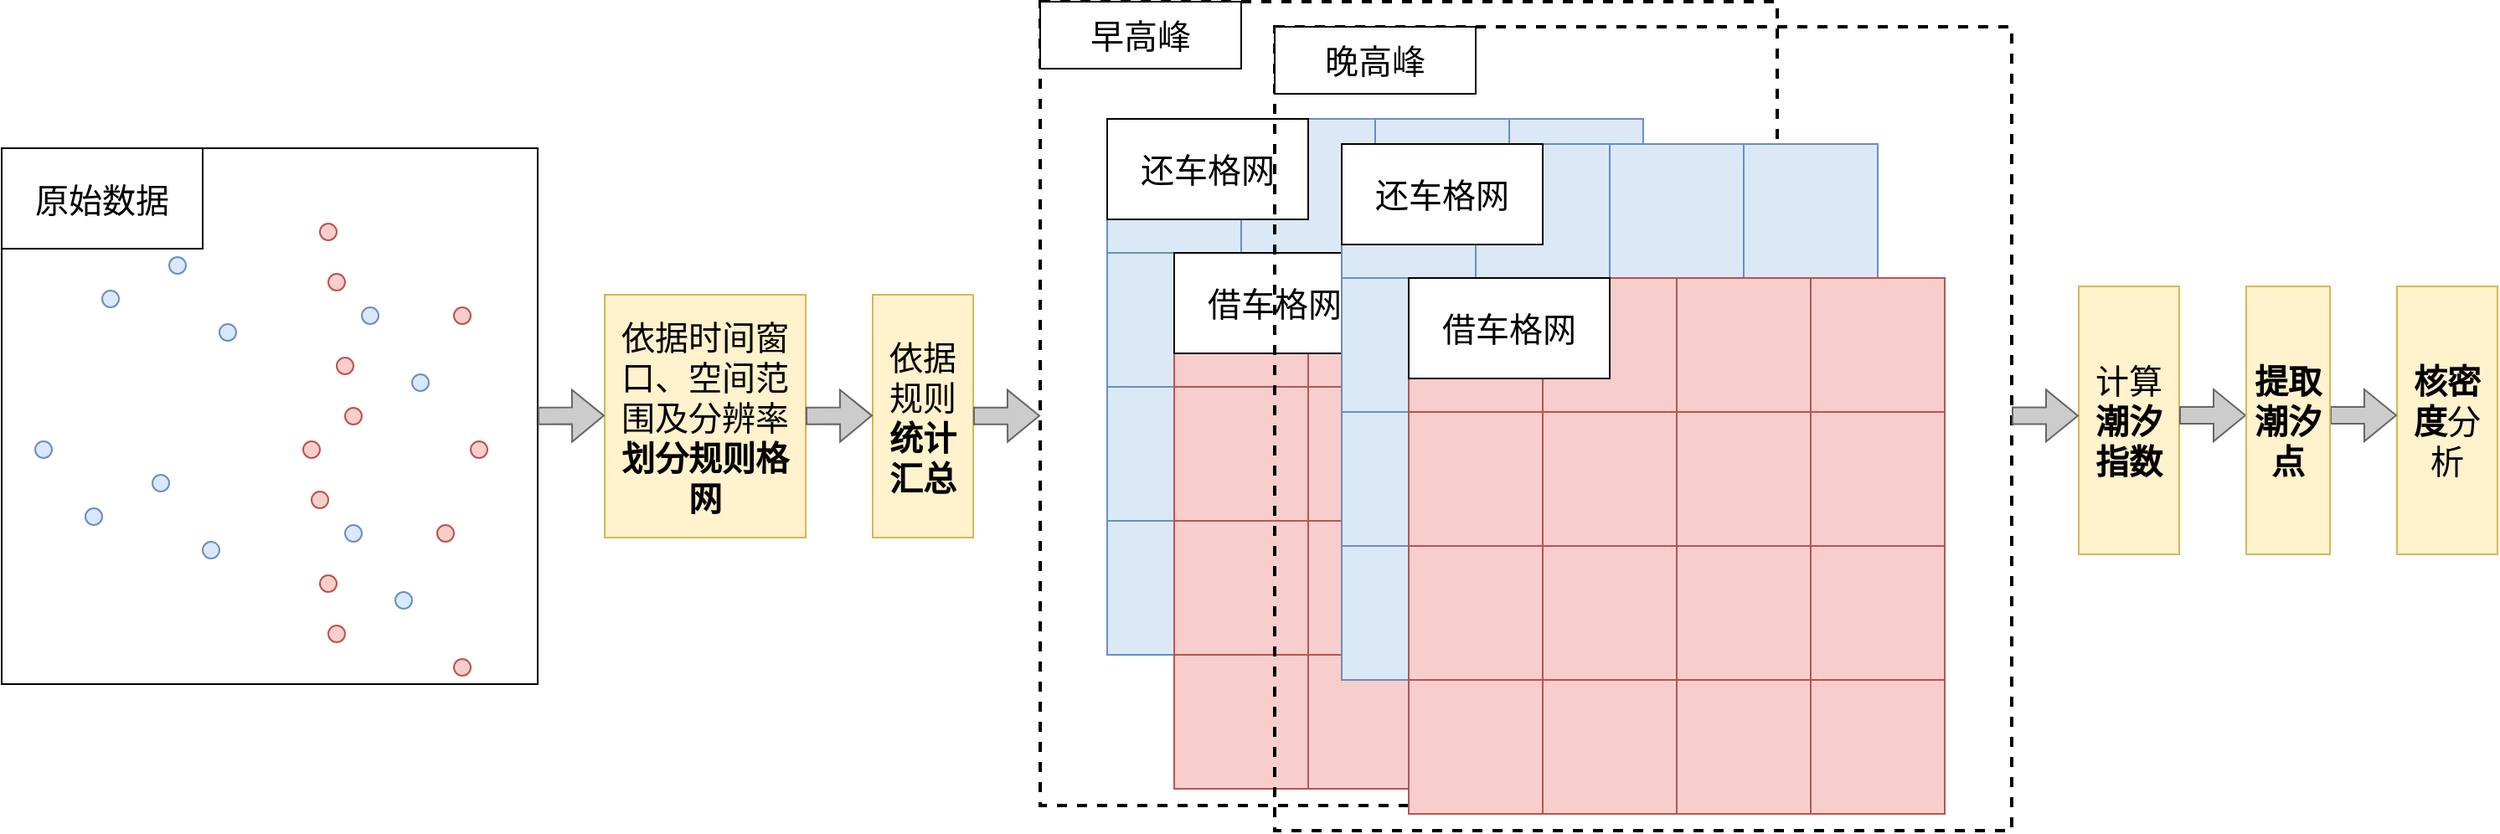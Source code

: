 <mxfile version="24.2.5" type="device">
  <diagram name="第 1 页" id="URzLiqzka5wW5fzE_kAn">
    <mxGraphModel dx="3695" dy="1672" grid="1" gridSize="10" guides="1" tooltips="1" connect="1" arrows="1" fold="1" page="1" pageScale="1" pageWidth="827" pageHeight="1169" math="0" shadow="0">
      <root>
        <mxCell id="0" />
        <mxCell id="1" parent="0" />
        <mxCell id="h8fF1iFj2XibJL_bwp8t-64" value="" style="group" vertex="1" connectable="0" parent="1">
          <mxGeometry x="-650" y="237.5" width="320" height="320" as="geometry" />
        </mxCell>
        <mxCell id="h8fF1iFj2XibJL_bwp8t-38" value="" style="whiteSpace=wrap;html=1;aspect=fixed;fillStyle=auto;" vertex="1" parent="h8fF1iFj2XibJL_bwp8t-64">
          <mxGeometry width="320" height="320" as="geometry" />
        </mxCell>
        <mxCell id="h8fF1iFj2XibJL_bwp8t-39" value="" style="ellipse;whiteSpace=wrap;html=1;aspect=fixed;fillColor=#dae8fc;strokeColor=#6c8ebf;" vertex="1" parent="h8fF1iFj2XibJL_bwp8t-64">
          <mxGeometry x="60" y="85" width="10" height="10" as="geometry" />
        </mxCell>
        <mxCell id="h8fF1iFj2XibJL_bwp8t-40" value="" style="ellipse;whiteSpace=wrap;html=1;aspect=fixed;fillColor=#dae8fc;strokeColor=#6c8ebf;" vertex="1" parent="h8fF1iFj2XibJL_bwp8t-64">
          <mxGeometry x="30" y="45" width="10" height="10" as="geometry" />
        </mxCell>
        <mxCell id="h8fF1iFj2XibJL_bwp8t-41" value="" style="ellipse;whiteSpace=wrap;html=1;aspect=fixed;fillColor=#f8cecc;strokeColor=#b85450;" vertex="1" parent="h8fF1iFj2XibJL_bwp8t-64">
          <mxGeometry x="190" y="45" width="10" height="10" as="geometry" />
        </mxCell>
        <mxCell id="h8fF1iFj2XibJL_bwp8t-43" value="" style="ellipse;whiteSpace=wrap;html=1;aspect=fixed;fillColor=#f8cecc;strokeColor=#b85450;" vertex="1" parent="h8fF1iFj2XibJL_bwp8t-64">
          <mxGeometry x="200" y="125" width="10" height="10" as="geometry" />
        </mxCell>
        <mxCell id="h8fF1iFj2XibJL_bwp8t-44" value="" style="ellipse;whiteSpace=wrap;html=1;aspect=fixed;fillColor=#dae8fc;strokeColor=#6c8ebf;" vertex="1" parent="h8fF1iFj2XibJL_bwp8t-64">
          <mxGeometry x="130" y="105" width="10" height="10" as="geometry" />
        </mxCell>
        <mxCell id="h8fF1iFj2XibJL_bwp8t-45" value="" style="ellipse;whiteSpace=wrap;html=1;aspect=fixed;fillColor=#dae8fc;strokeColor=#6c8ebf;" vertex="1" parent="h8fF1iFj2XibJL_bwp8t-64">
          <mxGeometry x="100" y="65" width="10" height="10" as="geometry" />
        </mxCell>
        <mxCell id="h8fF1iFj2XibJL_bwp8t-46" value="" style="ellipse;whiteSpace=wrap;html=1;aspect=fixed;fillColor=#f8cecc;strokeColor=#b85450;" vertex="1" parent="h8fF1iFj2XibJL_bwp8t-64">
          <mxGeometry x="195" y="75" width="10" height="10" as="geometry" />
        </mxCell>
        <mxCell id="h8fF1iFj2XibJL_bwp8t-47" value="" style="ellipse;whiteSpace=wrap;html=1;aspect=fixed;fillColor=#f8cecc;strokeColor=#b85450;" vertex="1" parent="h8fF1iFj2XibJL_bwp8t-64">
          <mxGeometry x="205" y="155" width="10" height="10" as="geometry" />
        </mxCell>
        <mxCell id="h8fF1iFj2XibJL_bwp8t-48" value="" style="ellipse;whiteSpace=wrap;html=1;aspect=fixed;fillColor=#f8cecc;strokeColor=#b85450;" vertex="1" parent="h8fF1iFj2XibJL_bwp8t-64">
          <mxGeometry x="270" y="95" width="10" height="10" as="geometry" />
        </mxCell>
        <mxCell id="h8fF1iFj2XibJL_bwp8t-49" value="" style="ellipse;whiteSpace=wrap;html=1;aspect=fixed;fillColor=#f8cecc;strokeColor=#b85450;" vertex="1" parent="h8fF1iFj2XibJL_bwp8t-64">
          <mxGeometry x="280" y="175" width="10" height="10" as="geometry" />
        </mxCell>
        <mxCell id="h8fF1iFj2XibJL_bwp8t-50" value="" style="ellipse;whiteSpace=wrap;html=1;aspect=fixed;fillColor=#dae8fc;strokeColor=#6c8ebf;" vertex="1" parent="h8fF1iFj2XibJL_bwp8t-64">
          <mxGeometry x="245" y="135" width="10" height="10" as="geometry" />
        </mxCell>
        <mxCell id="h8fF1iFj2XibJL_bwp8t-51" value="" style="ellipse;whiteSpace=wrap;html=1;aspect=fixed;fillColor=#dae8fc;strokeColor=#6c8ebf;" vertex="1" parent="h8fF1iFj2XibJL_bwp8t-64">
          <mxGeometry x="215" y="95" width="10" height="10" as="geometry" />
        </mxCell>
        <mxCell id="h8fF1iFj2XibJL_bwp8t-52" value="" style="ellipse;whiteSpace=wrap;html=1;aspect=fixed;fillColor=#dae8fc;strokeColor=#6c8ebf;" vertex="1" parent="h8fF1iFj2XibJL_bwp8t-64">
          <mxGeometry x="50" y="215" width="10" height="10" as="geometry" />
        </mxCell>
        <mxCell id="h8fF1iFj2XibJL_bwp8t-53" value="" style="ellipse;whiteSpace=wrap;html=1;aspect=fixed;fillColor=#dae8fc;strokeColor=#6c8ebf;" vertex="1" parent="h8fF1iFj2XibJL_bwp8t-64">
          <mxGeometry x="20" y="175" width="10" height="10" as="geometry" />
        </mxCell>
        <mxCell id="h8fF1iFj2XibJL_bwp8t-54" value="" style="ellipse;whiteSpace=wrap;html=1;aspect=fixed;fillColor=#f8cecc;strokeColor=#b85450;" vertex="1" parent="h8fF1iFj2XibJL_bwp8t-64">
          <mxGeometry x="180" y="175" width="10" height="10" as="geometry" />
        </mxCell>
        <mxCell id="h8fF1iFj2XibJL_bwp8t-55" value="" style="ellipse;whiteSpace=wrap;html=1;aspect=fixed;fillColor=#f8cecc;strokeColor=#b85450;" vertex="1" parent="h8fF1iFj2XibJL_bwp8t-64">
          <mxGeometry x="190" y="255" width="10" height="10" as="geometry" />
        </mxCell>
        <mxCell id="h8fF1iFj2XibJL_bwp8t-56" value="" style="ellipse;whiteSpace=wrap;html=1;aspect=fixed;fillColor=#dae8fc;strokeColor=#6c8ebf;" vertex="1" parent="h8fF1iFj2XibJL_bwp8t-64">
          <mxGeometry x="120" y="235" width="10" height="10" as="geometry" />
        </mxCell>
        <mxCell id="h8fF1iFj2XibJL_bwp8t-57" value="" style="ellipse;whiteSpace=wrap;html=1;aspect=fixed;fillColor=#dae8fc;strokeColor=#6c8ebf;" vertex="1" parent="h8fF1iFj2XibJL_bwp8t-64">
          <mxGeometry x="90" y="195" width="10" height="10" as="geometry" />
        </mxCell>
        <mxCell id="h8fF1iFj2XibJL_bwp8t-58" value="" style="ellipse;whiteSpace=wrap;html=1;aspect=fixed;fillColor=#f8cecc;strokeColor=#b85450;" vertex="1" parent="h8fF1iFj2XibJL_bwp8t-64">
          <mxGeometry x="185" y="205" width="10" height="10" as="geometry" />
        </mxCell>
        <mxCell id="h8fF1iFj2XibJL_bwp8t-59" value="" style="ellipse;whiteSpace=wrap;html=1;aspect=fixed;fillColor=#f8cecc;strokeColor=#b85450;" vertex="1" parent="h8fF1iFj2XibJL_bwp8t-64">
          <mxGeometry x="195" y="285" width="10" height="10" as="geometry" />
        </mxCell>
        <mxCell id="h8fF1iFj2XibJL_bwp8t-60" value="" style="ellipse;whiteSpace=wrap;html=1;aspect=fixed;fillColor=#f8cecc;strokeColor=#b85450;" vertex="1" parent="h8fF1iFj2XibJL_bwp8t-64">
          <mxGeometry x="260" y="225" width="10" height="10" as="geometry" />
        </mxCell>
        <mxCell id="h8fF1iFj2XibJL_bwp8t-61" value="" style="ellipse;whiteSpace=wrap;html=1;aspect=fixed;fillColor=#f8cecc;strokeColor=#b85450;" vertex="1" parent="h8fF1iFj2XibJL_bwp8t-64">
          <mxGeometry x="270" y="305" width="10" height="10" as="geometry" />
        </mxCell>
        <mxCell id="h8fF1iFj2XibJL_bwp8t-62" value="" style="ellipse;whiteSpace=wrap;html=1;aspect=fixed;fillColor=#dae8fc;strokeColor=#6c8ebf;" vertex="1" parent="h8fF1iFj2XibJL_bwp8t-64">
          <mxGeometry x="235" y="265" width="10" height="10" as="geometry" />
        </mxCell>
        <mxCell id="h8fF1iFj2XibJL_bwp8t-63" value="" style="ellipse;whiteSpace=wrap;html=1;aspect=fixed;fillColor=#dae8fc;strokeColor=#6c8ebf;" vertex="1" parent="h8fF1iFj2XibJL_bwp8t-64">
          <mxGeometry x="205" y="225" width="10" height="10" as="geometry" />
        </mxCell>
        <mxCell id="h8fF1iFj2XibJL_bwp8t-65" value="原始数据" style="rounded=0;whiteSpace=wrap;html=1;fontSize=20;fontFamily=宋体;" vertex="1" parent="h8fF1iFj2XibJL_bwp8t-64">
          <mxGeometry width="120" height="60" as="geometry" />
        </mxCell>
        <mxCell id="h8fF1iFj2XibJL_bwp8t-228" value="" style="group" vertex="1" connectable="0" parent="1">
          <mxGeometry x="-30" y="150" width="580" height="495" as="geometry" />
        </mxCell>
        <mxCell id="h8fF1iFj2XibJL_bwp8t-147" value="" style="group" vertex="1" connectable="0" parent="h8fF1iFj2XibJL_bwp8t-228">
          <mxGeometry width="440" height="480" as="geometry" />
        </mxCell>
        <mxCell id="h8fF1iFj2XibJL_bwp8t-37" value="" style="group" vertex="1" connectable="0" parent="h8fF1iFj2XibJL_bwp8t-147">
          <mxGeometry x="40" y="70" width="360" height="400" as="geometry" />
        </mxCell>
        <mxCell id="h8fF1iFj2XibJL_bwp8t-17" value="" style="group" vertex="1" connectable="0" parent="h8fF1iFj2XibJL_bwp8t-37">
          <mxGeometry width="360" height="400" as="geometry" />
        </mxCell>
        <mxCell id="h8fF1iFj2XibJL_bwp8t-1" value="" style="whiteSpace=wrap;html=1;aspect=fixed;fillColor=#DAE9F5;strokeColor=#6c8ebf;" vertex="1" parent="h8fF1iFj2XibJL_bwp8t-17">
          <mxGeometry width="80" height="80" as="geometry" />
        </mxCell>
        <mxCell id="h8fF1iFj2XibJL_bwp8t-2" value="" style="whiteSpace=wrap;html=1;aspect=fixed;fillColor=#DAE9F5;strokeColor=#6c8ebf;" vertex="1" parent="h8fF1iFj2XibJL_bwp8t-17">
          <mxGeometry x="80" width="80" height="80" as="geometry" />
        </mxCell>
        <mxCell id="h8fF1iFj2XibJL_bwp8t-3" value="" style="whiteSpace=wrap;html=1;aspect=fixed;fillColor=#DAE9F5;strokeColor=#6c8ebf;" vertex="1" parent="h8fF1iFj2XibJL_bwp8t-17">
          <mxGeometry x="160" width="80" height="80" as="geometry" />
        </mxCell>
        <mxCell id="h8fF1iFj2XibJL_bwp8t-4" value="" style="whiteSpace=wrap;html=1;aspect=fixed;fillColor=#DAE9F5;strokeColor=#6c8ebf;" vertex="1" parent="h8fF1iFj2XibJL_bwp8t-17">
          <mxGeometry y="80" width="80" height="80" as="geometry" />
        </mxCell>
        <mxCell id="h8fF1iFj2XibJL_bwp8t-5" value="" style="whiteSpace=wrap;html=1;aspect=fixed;fillColor=#DAE9F5;strokeColor=#6c8ebf;" vertex="1" parent="h8fF1iFj2XibJL_bwp8t-17">
          <mxGeometry x="80" y="80" width="80" height="80" as="geometry" />
        </mxCell>
        <mxCell id="h8fF1iFj2XibJL_bwp8t-6" value="" style="whiteSpace=wrap;html=1;aspect=fixed;fillColor=#DAE9F5;strokeColor=#6c8ebf;" vertex="1" parent="h8fF1iFj2XibJL_bwp8t-17">
          <mxGeometry x="160" y="80" width="80" height="80" as="geometry" />
        </mxCell>
        <mxCell id="h8fF1iFj2XibJL_bwp8t-7" value="" style="whiteSpace=wrap;html=1;aspect=fixed;fillColor=#DAE9F5;strokeColor=#6c8ebf;" vertex="1" parent="h8fF1iFj2XibJL_bwp8t-17">
          <mxGeometry y="160" width="80" height="80" as="geometry" />
        </mxCell>
        <mxCell id="h8fF1iFj2XibJL_bwp8t-8" value="" style="whiteSpace=wrap;html=1;aspect=fixed;fillColor=#DAE9F5;strokeColor=#6c8ebf;" vertex="1" parent="h8fF1iFj2XibJL_bwp8t-17">
          <mxGeometry x="80" y="160" width="80" height="80" as="geometry" />
        </mxCell>
        <mxCell id="h8fF1iFj2XibJL_bwp8t-9" value="" style="whiteSpace=wrap;html=1;aspect=fixed;fillColor=#DAE9F5;strokeColor=#6c8ebf;" vertex="1" parent="h8fF1iFj2XibJL_bwp8t-17">
          <mxGeometry x="160" y="160" width="80" height="80" as="geometry" />
        </mxCell>
        <mxCell id="h8fF1iFj2XibJL_bwp8t-10" value="" style="whiteSpace=wrap;html=1;aspect=fixed;fillColor=#DAE9F5;strokeColor=#6c8ebf;" vertex="1" parent="h8fF1iFj2XibJL_bwp8t-17">
          <mxGeometry x="240" width="80" height="80" as="geometry" />
        </mxCell>
        <mxCell id="h8fF1iFj2XibJL_bwp8t-11" value="" style="whiteSpace=wrap;html=1;aspect=fixed;fillColor=#DAE9F5;strokeColor=#6c8ebf;" vertex="1" parent="h8fF1iFj2XibJL_bwp8t-17">
          <mxGeometry x="240" y="80" width="80" height="80" as="geometry" />
        </mxCell>
        <mxCell id="h8fF1iFj2XibJL_bwp8t-12" value="" style="whiteSpace=wrap;html=1;aspect=fixed;fillColor=#DAE9F5;strokeColor=#6c8ebf;" vertex="1" parent="h8fF1iFj2XibJL_bwp8t-17">
          <mxGeometry x="240" y="160" width="80" height="80" as="geometry" />
        </mxCell>
        <mxCell id="h8fF1iFj2XibJL_bwp8t-13" value="" style="whiteSpace=wrap;html=1;aspect=fixed;fillColor=#DAE9F5;strokeColor=#6c8ebf;" vertex="1" parent="h8fF1iFj2XibJL_bwp8t-17">
          <mxGeometry y="240" width="80" height="80" as="geometry" />
        </mxCell>
        <mxCell id="h8fF1iFj2XibJL_bwp8t-14" value="" style="whiteSpace=wrap;html=1;aspect=fixed;fillColor=#DAE9F5;strokeColor=#6c8ebf;" vertex="1" parent="h8fF1iFj2XibJL_bwp8t-17">
          <mxGeometry x="80" y="240" width="80" height="80" as="geometry" />
        </mxCell>
        <mxCell id="h8fF1iFj2XibJL_bwp8t-15" value="" style="whiteSpace=wrap;html=1;aspect=fixed;fillColor=#DAE9F5;strokeColor=#6c8ebf;" vertex="1" parent="h8fF1iFj2XibJL_bwp8t-17">
          <mxGeometry x="160" y="240" width="80" height="80" as="geometry" />
        </mxCell>
        <mxCell id="h8fF1iFj2XibJL_bwp8t-16" value="" style="whiteSpace=wrap;html=1;aspect=fixed;fillColor=#DAE9F5;strokeColor=#6c8ebf;" vertex="1" parent="h8fF1iFj2XibJL_bwp8t-17">
          <mxGeometry x="240" y="240" width="80" height="80" as="geometry" />
        </mxCell>
        <mxCell id="h8fF1iFj2XibJL_bwp8t-18" value="" style="group;fillColor=#f8cecc;strokeColor=#b85450;" vertex="1" connectable="0" parent="h8fF1iFj2XibJL_bwp8t-17">
          <mxGeometry x="40" y="80" width="320" height="320" as="geometry" />
        </mxCell>
        <mxCell id="h8fF1iFj2XibJL_bwp8t-19" value="" style="whiteSpace=wrap;html=1;aspect=fixed;fillColor=#f8cecc;strokeColor=#b85450;" vertex="1" parent="h8fF1iFj2XibJL_bwp8t-18">
          <mxGeometry width="80" height="80" as="geometry" />
        </mxCell>
        <mxCell id="h8fF1iFj2XibJL_bwp8t-20" value="" style="whiteSpace=wrap;html=1;aspect=fixed;fillColor=#f8cecc;strokeColor=#b85450;" vertex="1" parent="h8fF1iFj2XibJL_bwp8t-18">
          <mxGeometry x="80" width="80" height="80" as="geometry" />
        </mxCell>
        <mxCell id="h8fF1iFj2XibJL_bwp8t-21" value="" style="whiteSpace=wrap;html=1;aspect=fixed;fillColor=#f8cecc;strokeColor=#b85450;" vertex="1" parent="h8fF1iFj2XibJL_bwp8t-18">
          <mxGeometry x="160" width="80" height="80" as="geometry" />
        </mxCell>
        <mxCell id="h8fF1iFj2XibJL_bwp8t-22" value="" style="whiteSpace=wrap;html=1;aspect=fixed;fillColor=#f8cecc;strokeColor=#b85450;" vertex="1" parent="h8fF1iFj2XibJL_bwp8t-18">
          <mxGeometry y="80" width="80" height="80" as="geometry" />
        </mxCell>
        <mxCell id="h8fF1iFj2XibJL_bwp8t-23" value="" style="whiteSpace=wrap;html=1;aspect=fixed;fillColor=#f8cecc;strokeColor=#b85450;" vertex="1" parent="h8fF1iFj2XibJL_bwp8t-18">
          <mxGeometry x="80" y="80" width="80" height="80" as="geometry" />
        </mxCell>
        <mxCell id="h8fF1iFj2XibJL_bwp8t-24" value="" style="whiteSpace=wrap;html=1;aspect=fixed;fillColor=#f8cecc;strokeColor=#b85450;" vertex="1" parent="h8fF1iFj2XibJL_bwp8t-18">
          <mxGeometry x="160" y="80" width="80" height="80" as="geometry" />
        </mxCell>
        <mxCell id="h8fF1iFj2XibJL_bwp8t-25" value="" style="whiteSpace=wrap;html=1;aspect=fixed;fillColor=#f8cecc;strokeColor=#b85450;" vertex="1" parent="h8fF1iFj2XibJL_bwp8t-18">
          <mxGeometry y="160" width="80" height="80" as="geometry" />
        </mxCell>
        <mxCell id="h8fF1iFj2XibJL_bwp8t-26" value="" style="whiteSpace=wrap;html=1;aspect=fixed;fillColor=#f8cecc;strokeColor=#b85450;" vertex="1" parent="h8fF1iFj2XibJL_bwp8t-18">
          <mxGeometry x="80" y="160" width="80" height="80" as="geometry" />
        </mxCell>
        <mxCell id="h8fF1iFj2XibJL_bwp8t-27" value="" style="whiteSpace=wrap;html=1;aspect=fixed;fillColor=#f8cecc;strokeColor=#b85450;" vertex="1" parent="h8fF1iFj2XibJL_bwp8t-18">
          <mxGeometry x="160" y="160" width="80" height="80" as="geometry" />
        </mxCell>
        <mxCell id="h8fF1iFj2XibJL_bwp8t-28" value="" style="whiteSpace=wrap;html=1;aspect=fixed;fillColor=#f8cecc;strokeColor=#b85450;" vertex="1" parent="h8fF1iFj2XibJL_bwp8t-18">
          <mxGeometry x="240" width="80" height="80" as="geometry" />
        </mxCell>
        <mxCell id="h8fF1iFj2XibJL_bwp8t-29" value="" style="whiteSpace=wrap;html=1;aspect=fixed;fillColor=#f8cecc;strokeColor=#b85450;" vertex="1" parent="h8fF1iFj2XibJL_bwp8t-18">
          <mxGeometry x="240" y="80" width="80" height="80" as="geometry" />
        </mxCell>
        <mxCell id="h8fF1iFj2XibJL_bwp8t-30" value="" style="whiteSpace=wrap;html=1;aspect=fixed;fillColor=#f8cecc;strokeColor=#b85450;" vertex="1" parent="h8fF1iFj2XibJL_bwp8t-18">
          <mxGeometry x="240" y="160" width="80" height="80" as="geometry" />
        </mxCell>
        <mxCell id="h8fF1iFj2XibJL_bwp8t-31" value="" style="whiteSpace=wrap;html=1;aspect=fixed;fillColor=#f8cecc;strokeColor=#b85450;" vertex="1" parent="h8fF1iFj2XibJL_bwp8t-18">
          <mxGeometry y="240" width="80" height="80" as="geometry" />
        </mxCell>
        <mxCell id="h8fF1iFj2XibJL_bwp8t-32" value="" style="whiteSpace=wrap;html=1;aspect=fixed;fillColor=#f8cecc;strokeColor=#b85450;" vertex="1" parent="h8fF1iFj2XibJL_bwp8t-18">
          <mxGeometry x="80" y="240" width="80" height="80" as="geometry" />
        </mxCell>
        <mxCell id="h8fF1iFj2XibJL_bwp8t-33" value="" style="whiteSpace=wrap;html=1;aspect=fixed;fillColor=#f8cecc;strokeColor=#b85450;" vertex="1" parent="h8fF1iFj2XibJL_bwp8t-18">
          <mxGeometry x="160" y="240" width="80" height="80" as="geometry" />
        </mxCell>
        <mxCell id="h8fF1iFj2XibJL_bwp8t-34" value="" style="whiteSpace=wrap;html=1;aspect=fixed;fillColor=#f8cecc;strokeColor=#b85450;" vertex="1" parent="h8fF1iFj2XibJL_bwp8t-18">
          <mxGeometry x="240" y="240" width="80" height="80" as="geometry" />
        </mxCell>
        <mxCell id="h8fF1iFj2XibJL_bwp8t-36" value="借车格网" style="rounded=0;whiteSpace=wrap;html=1;fontSize=20;fontFamily=宋体;" vertex="1" parent="h8fF1iFj2XibJL_bwp8t-18">
          <mxGeometry width="120" height="60" as="geometry" />
        </mxCell>
        <mxCell id="h8fF1iFj2XibJL_bwp8t-35" value="还车格网" style="rounded=0;whiteSpace=wrap;html=1;fontSize=20;fontFamily=宋体;" vertex="1" parent="h8fF1iFj2XibJL_bwp8t-37">
          <mxGeometry width="120" height="60" as="geometry" />
        </mxCell>
        <mxCell id="h8fF1iFj2XibJL_bwp8t-103" value="" style="rounded=0;whiteSpace=wrap;html=1;fillColor=none;dashed=1;strokeWidth=2;" vertex="1" parent="h8fF1iFj2XibJL_bwp8t-147">
          <mxGeometry width="440" height="480" as="geometry" />
        </mxCell>
        <mxCell id="h8fF1iFj2XibJL_bwp8t-146" value="早高峰" style="rounded=0;whiteSpace=wrap;html=1;fontSize=20;fontFamily=宋体;" vertex="1" parent="h8fF1iFj2XibJL_bwp8t-147">
          <mxGeometry width="120" height="40" as="geometry" />
        </mxCell>
        <mxCell id="h8fF1iFj2XibJL_bwp8t-188" value="" style="group" vertex="1" connectable="0" parent="h8fF1iFj2XibJL_bwp8t-228">
          <mxGeometry x="140" y="15" width="440" height="480" as="geometry" />
        </mxCell>
        <mxCell id="h8fF1iFj2XibJL_bwp8t-189" value="" style="group" vertex="1" connectable="0" parent="h8fF1iFj2XibJL_bwp8t-188">
          <mxGeometry x="40" y="70" width="360" height="400" as="geometry" />
        </mxCell>
        <mxCell id="h8fF1iFj2XibJL_bwp8t-190" value="" style="group" vertex="1" connectable="0" parent="h8fF1iFj2XibJL_bwp8t-189">
          <mxGeometry width="360" height="400" as="geometry" />
        </mxCell>
        <mxCell id="h8fF1iFj2XibJL_bwp8t-191" value="" style="whiteSpace=wrap;html=1;aspect=fixed;fillColor=#DAE9F5;strokeColor=#6c8ebf;" vertex="1" parent="h8fF1iFj2XibJL_bwp8t-190">
          <mxGeometry width="80" height="80" as="geometry" />
        </mxCell>
        <mxCell id="h8fF1iFj2XibJL_bwp8t-192" value="" style="whiteSpace=wrap;html=1;aspect=fixed;fillColor=#DAE9F5;strokeColor=#6c8ebf;" vertex="1" parent="h8fF1iFj2XibJL_bwp8t-190">
          <mxGeometry x="80" width="80" height="80" as="geometry" />
        </mxCell>
        <mxCell id="h8fF1iFj2XibJL_bwp8t-193" value="" style="whiteSpace=wrap;html=1;aspect=fixed;fillColor=#DAE9F5;strokeColor=#6c8ebf;" vertex="1" parent="h8fF1iFj2XibJL_bwp8t-190">
          <mxGeometry x="160" width="80" height="80" as="geometry" />
        </mxCell>
        <mxCell id="h8fF1iFj2XibJL_bwp8t-194" value="" style="whiteSpace=wrap;html=1;aspect=fixed;fillColor=#DAE9F5;strokeColor=#6c8ebf;" vertex="1" parent="h8fF1iFj2XibJL_bwp8t-190">
          <mxGeometry y="80" width="80" height="80" as="geometry" />
        </mxCell>
        <mxCell id="h8fF1iFj2XibJL_bwp8t-195" value="" style="whiteSpace=wrap;html=1;aspect=fixed;fillColor=#DAE9F5;strokeColor=#6c8ebf;" vertex="1" parent="h8fF1iFj2XibJL_bwp8t-190">
          <mxGeometry x="80" y="80" width="80" height="80" as="geometry" />
        </mxCell>
        <mxCell id="h8fF1iFj2XibJL_bwp8t-196" value="" style="whiteSpace=wrap;html=1;aspect=fixed;fillColor=#DAE9F5;strokeColor=#6c8ebf;" vertex="1" parent="h8fF1iFj2XibJL_bwp8t-190">
          <mxGeometry x="160" y="80" width="80" height="80" as="geometry" />
        </mxCell>
        <mxCell id="h8fF1iFj2XibJL_bwp8t-197" value="" style="whiteSpace=wrap;html=1;aspect=fixed;fillColor=#DAE9F5;strokeColor=#6c8ebf;" vertex="1" parent="h8fF1iFj2XibJL_bwp8t-190">
          <mxGeometry y="160" width="80" height="80" as="geometry" />
        </mxCell>
        <mxCell id="h8fF1iFj2XibJL_bwp8t-198" value="" style="whiteSpace=wrap;html=1;aspect=fixed;fillColor=#DAE9F5;strokeColor=#6c8ebf;" vertex="1" parent="h8fF1iFj2XibJL_bwp8t-190">
          <mxGeometry x="80" y="160" width="80" height="80" as="geometry" />
        </mxCell>
        <mxCell id="h8fF1iFj2XibJL_bwp8t-199" value="" style="whiteSpace=wrap;html=1;aspect=fixed;fillColor=#DAE9F5;strokeColor=#6c8ebf;" vertex="1" parent="h8fF1iFj2XibJL_bwp8t-190">
          <mxGeometry x="160" y="160" width="80" height="80" as="geometry" />
        </mxCell>
        <mxCell id="h8fF1iFj2XibJL_bwp8t-200" value="" style="whiteSpace=wrap;html=1;aspect=fixed;fillColor=#DAE9F5;strokeColor=#6c8ebf;" vertex="1" parent="h8fF1iFj2XibJL_bwp8t-190">
          <mxGeometry x="240" width="80" height="80" as="geometry" />
        </mxCell>
        <mxCell id="h8fF1iFj2XibJL_bwp8t-201" value="" style="whiteSpace=wrap;html=1;aspect=fixed;fillColor=#DAE9F5;strokeColor=#6c8ebf;" vertex="1" parent="h8fF1iFj2XibJL_bwp8t-190">
          <mxGeometry x="240" y="80" width="80" height="80" as="geometry" />
        </mxCell>
        <mxCell id="h8fF1iFj2XibJL_bwp8t-202" value="" style="whiteSpace=wrap;html=1;aspect=fixed;fillColor=#DAE9F5;strokeColor=#6c8ebf;" vertex="1" parent="h8fF1iFj2XibJL_bwp8t-190">
          <mxGeometry x="240" y="160" width="80" height="80" as="geometry" />
        </mxCell>
        <mxCell id="h8fF1iFj2XibJL_bwp8t-203" value="" style="whiteSpace=wrap;html=1;aspect=fixed;fillColor=#DAE9F5;strokeColor=#6c8ebf;" vertex="1" parent="h8fF1iFj2XibJL_bwp8t-190">
          <mxGeometry y="240" width="80" height="80" as="geometry" />
        </mxCell>
        <mxCell id="h8fF1iFj2XibJL_bwp8t-204" value="" style="whiteSpace=wrap;html=1;aspect=fixed;fillColor=#DAE9F5;strokeColor=#6c8ebf;" vertex="1" parent="h8fF1iFj2XibJL_bwp8t-190">
          <mxGeometry x="80" y="240" width="80" height="80" as="geometry" />
        </mxCell>
        <mxCell id="h8fF1iFj2XibJL_bwp8t-205" value="" style="whiteSpace=wrap;html=1;aspect=fixed;fillColor=#DAE9F5;strokeColor=#6c8ebf;" vertex="1" parent="h8fF1iFj2XibJL_bwp8t-190">
          <mxGeometry x="160" y="240" width="80" height="80" as="geometry" />
        </mxCell>
        <mxCell id="h8fF1iFj2XibJL_bwp8t-206" value="" style="whiteSpace=wrap;html=1;aspect=fixed;fillColor=#DAE9F5;strokeColor=#6c8ebf;" vertex="1" parent="h8fF1iFj2XibJL_bwp8t-190">
          <mxGeometry x="240" y="240" width="80" height="80" as="geometry" />
        </mxCell>
        <mxCell id="h8fF1iFj2XibJL_bwp8t-207" value="" style="group;fillColor=#f8cecc;strokeColor=#b85450;" vertex="1" connectable="0" parent="h8fF1iFj2XibJL_bwp8t-190">
          <mxGeometry x="40" y="80" width="320" height="320" as="geometry" />
        </mxCell>
        <mxCell id="h8fF1iFj2XibJL_bwp8t-208" value="" style="whiteSpace=wrap;html=1;aspect=fixed;fillColor=#f8cecc;strokeColor=#b85450;" vertex="1" parent="h8fF1iFj2XibJL_bwp8t-207">
          <mxGeometry width="80" height="80" as="geometry" />
        </mxCell>
        <mxCell id="h8fF1iFj2XibJL_bwp8t-209" value="" style="whiteSpace=wrap;html=1;aspect=fixed;fillColor=#f8cecc;strokeColor=#b85450;" vertex="1" parent="h8fF1iFj2XibJL_bwp8t-207">
          <mxGeometry x="80" width="80" height="80" as="geometry" />
        </mxCell>
        <mxCell id="h8fF1iFj2XibJL_bwp8t-210" value="" style="whiteSpace=wrap;html=1;aspect=fixed;fillColor=#f8cecc;strokeColor=#b85450;" vertex="1" parent="h8fF1iFj2XibJL_bwp8t-207">
          <mxGeometry x="160" width="80" height="80" as="geometry" />
        </mxCell>
        <mxCell id="h8fF1iFj2XibJL_bwp8t-211" value="" style="whiteSpace=wrap;html=1;aspect=fixed;fillColor=#f8cecc;strokeColor=#b85450;" vertex="1" parent="h8fF1iFj2XibJL_bwp8t-207">
          <mxGeometry y="80" width="80" height="80" as="geometry" />
        </mxCell>
        <mxCell id="h8fF1iFj2XibJL_bwp8t-212" value="" style="whiteSpace=wrap;html=1;aspect=fixed;fillColor=#f8cecc;strokeColor=#b85450;" vertex="1" parent="h8fF1iFj2XibJL_bwp8t-207">
          <mxGeometry x="80" y="80" width="80" height="80" as="geometry" />
        </mxCell>
        <mxCell id="h8fF1iFj2XibJL_bwp8t-213" value="" style="whiteSpace=wrap;html=1;aspect=fixed;fillColor=#f8cecc;strokeColor=#b85450;" vertex="1" parent="h8fF1iFj2XibJL_bwp8t-207">
          <mxGeometry x="160" y="80" width="80" height="80" as="geometry" />
        </mxCell>
        <mxCell id="h8fF1iFj2XibJL_bwp8t-214" value="" style="whiteSpace=wrap;html=1;aspect=fixed;fillColor=#f8cecc;strokeColor=#b85450;" vertex="1" parent="h8fF1iFj2XibJL_bwp8t-207">
          <mxGeometry y="160" width="80" height="80" as="geometry" />
        </mxCell>
        <mxCell id="h8fF1iFj2XibJL_bwp8t-215" value="" style="whiteSpace=wrap;html=1;aspect=fixed;fillColor=#f8cecc;strokeColor=#b85450;" vertex="1" parent="h8fF1iFj2XibJL_bwp8t-207">
          <mxGeometry x="80" y="160" width="80" height="80" as="geometry" />
        </mxCell>
        <mxCell id="h8fF1iFj2XibJL_bwp8t-216" value="" style="whiteSpace=wrap;html=1;aspect=fixed;fillColor=#f8cecc;strokeColor=#b85450;" vertex="1" parent="h8fF1iFj2XibJL_bwp8t-207">
          <mxGeometry x="160" y="160" width="80" height="80" as="geometry" />
        </mxCell>
        <mxCell id="h8fF1iFj2XibJL_bwp8t-217" value="" style="whiteSpace=wrap;html=1;aspect=fixed;fillColor=#f8cecc;strokeColor=#b85450;" vertex="1" parent="h8fF1iFj2XibJL_bwp8t-207">
          <mxGeometry x="240" width="80" height="80" as="geometry" />
        </mxCell>
        <mxCell id="h8fF1iFj2XibJL_bwp8t-218" value="" style="whiteSpace=wrap;html=1;aspect=fixed;fillColor=#f8cecc;strokeColor=#b85450;" vertex="1" parent="h8fF1iFj2XibJL_bwp8t-207">
          <mxGeometry x="240" y="80" width="80" height="80" as="geometry" />
        </mxCell>
        <mxCell id="h8fF1iFj2XibJL_bwp8t-219" value="" style="whiteSpace=wrap;html=1;aspect=fixed;fillColor=#f8cecc;strokeColor=#b85450;" vertex="1" parent="h8fF1iFj2XibJL_bwp8t-207">
          <mxGeometry x="240" y="160" width="80" height="80" as="geometry" />
        </mxCell>
        <mxCell id="h8fF1iFj2XibJL_bwp8t-220" value="" style="whiteSpace=wrap;html=1;aspect=fixed;fillColor=#f8cecc;strokeColor=#b85450;" vertex="1" parent="h8fF1iFj2XibJL_bwp8t-207">
          <mxGeometry y="240" width="80" height="80" as="geometry" />
        </mxCell>
        <mxCell id="h8fF1iFj2XibJL_bwp8t-221" value="" style="whiteSpace=wrap;html=1;aspect=fixed;fillColor=#f8cecc;strokeColor=#b85450;" vertex="1" parent="h8fF1iFj2XibJL_bwp8t-207">
          <mxGeometry x="80" y="240" width="80" height="80" as="geometry" />
        </mxCell>
        <mxCell id="h8fF1iFj2XibJL_bwp8t-222" value="" style="whiteSpace=wrap;html=1;aspect=fixed;fillColor=#f8cecc;strokeColor=#b85450;" vertex="1" parent="h8fF1iFj2XibJL_bwp8t-207">
          <mxGeometry x="160" y="240" width="80" height="80" as="geometry" />
        </mxCell>
        <mxCell id="h8fF1iFj2XibJL_bwp8t-223" value="" style="whiteSpace=wrap;html=1;aspect=fixed;fillColor=#f8cecc;strokeColor=#b85450;" vertex="1" parent="h8fF1iFj2XibJL_bwp8t-207">
          <mxGeometry x="240" y="240" width="80" height="80" as="geometry" />
        </mxCell>
        <mxCell id="h8fF1iFj2XibJL_bwp8t-224" value="借车格网" style="rounded=0;whiteSpace=wrap;html=1;fontSize=20;fontFamily=宋体;" vertex="1" parent="h8fF1iFj2XibJL_bwp8t-207">
          <mxGeometry width="120" height="60" as="geometry" />
        </mxCell>
        <mxCell id="h8fF1iFj2XibJL_bwp8t-225" value="还车格网" style="rounded=0;whiteSpace=wrap;html=1;fontSize=20;fontFamily=宋体;" vertex="1" parent="h8fF1iFj2XibJL_bwp8t-189">
          <mxGeometry width="120" height="60" as="geometry" />
        </mxCell>
        <mxCell id="h8fF1iFj2XibJL_bwp8t-226" value="" style="rounded=0;whiteSpace=wrap;html=1;fillColor=none;dashed=1;strokeWidth=2;" vertex="1" parent="h8fF1iFj2XibJL_bwp8t-188">
          <mxGeometry width="440" height="480" as="geometry" />
        </mxCell>
        <mxCell id="h8fF1iFj2XibJL_bwp8t-227" value="晚高峰" style="rounded=0;whiteSpace=wrap;html=1;fontSize=20;fontFamily=宋体;" vertex="1" parent="h8fF1iFj2XibJL_bwp8t-188">
          <mxGeometry width="120" height="40" as="geometry" />
        </mxCell>
        <mxCell id="h8fF1iFj2XibJL_bwp8t-229" value="依据时间窗口、空间范围及分辨率&lt;b&gt;划分规则格网&lt;/b&gt;" style="rounded=0;whiteSpace=wrap;html=1;fontSize=20;fontFamily=宋体;fillColor=#fff2cc;strokeColor=#d6b656;" vertex="1" parent="1">
          <mxGeometry x="-290" y="325" width="120" height="145" as="geometry" />
        </mxCell>
        <mxCell id="h8fF1iFj2XibJL_bwp8t-230" value="依据规则&lt;b&gt;统计汇总&lt;/b&gt;" style="rounded=0;whiteSpace=wrap;html=1;fontSize=20;fontFamily=宋体;fillColor=#fff2cc;strokeColor=#d6b656;" vertex="1" parent="1">
          <mxGeometry x="-130" y="325" width="60" height="145" as="geometry" />
        </mxCell>
        <mxCell id="h8fF1iFj2XibJL_bwp8t-231" value="计算&lt;b&gt;潮汐指数&lt;/b&gt;" style="rounded=0;whiteSpace=wrap;html=1;fontSize=20;fontFamily=宋体;fillColor=#fff2cc;strokeColor=#d6b656;" vertex="1" parent="1">
          <mxGeometry x="590" y="320" width="60" height="160" as="geometry" />
        </mxCell>
        <mxCell id="h8fF1iFj2XibJL_bwp8t-232" value="&lt;b&gt;核密度&lt;/b&gt;分析" style="rounded=0;whiteSpace=wrap;html=1;fontSize=20;fontFamily=宋体;fillColor=#fff2cc;strokeColor=#d6b656;" vertex="1" parent="1">
          <mxGeometry x="780" y="320" width="60" height="160" as="geometry" />
        </mxCell>
        <mxCell id="h8fF1iFj2XibJL_bwp8t-236" value="" style="shape=flexArrow;endArrow=classic;html=1;rounded=0;fillColor=#CCCCCC;strokeColor=#666666;" edge="1" parent="1">
          <mxGeometry width="50" height="50" relative="1" as="geometry">
            <mxPoint x="-330" y="397.35" as="sourcePoint" />
            <mxPoint x="-290" y="397.18" as="targetPoint" />
          </mxGeometry>
        </mxCell>
        <mxCell id="h8fF1iFj2XibJL_bwp8t-237" value="" style="shape=flexArrow;endArrow=classic;html=1;rounded=0;fillColor=#CCCCCC;strokeColor=#666666;" edge="1" parent="1">
          <mxGeometry width="50" height="50" relative="1" as="geometry">
            <mxPoint x="-170" y="397.35" as="sourcePoint" />
            <mxPoint x="-130" y="397.18" as="targetPoint" />
          </mxGeometry>
        </mxCell>
        <mxCell id="h8fF1iFj2XibJL_bwp8t-238" value="" style="shape=flexArrow;endArrow=classic;html=1;rounded=0;fillColor=#CCCCCC;strokeColor=#666666;" edge="1" parent="1">
          <mxGeometry width="50" height="50" relative="1" as="geometry">
            <mxPoint x="-70" y="397.4" as="sourcePoint" />
            <mxPoint x="-30" y="397.23" as="targetPoint" />
          </mxGeometry>
        </mxCell>
        <mxCell id="h8fF1iFj2XibJL_bwp8t-239" value="" style="shape=flexArrow;endArrow=classic;html=1;rounded=0;fillColor=#CCCCCC;strokeColor=#666666;" edge="1" parent="1">
          <mxGeometry width="50" height="50" relative="1" as="geometry">
            <mxPoint x="550.0" y="397.23" as="sourcePoint" />
            <mxPoint x="590" y="397.23" as="targetPoint" />
          </mxGeometry>
        </mxCell>
        <mxCell id="h8fF1iFj2XibJL_bwp8t-240" value="" style="shape=flexArrow;endArrow=classic;html=1;rounded=0;fillColor=#CCCCCC;strokeColor=#666666;" edge="1" parent="1">
          <mxGeometry width="50" height="50" relative="1" as="geometry">
            <mxPoint x="650" y="397.03" as="sourcePoint" />
            <mxPoint x="690" y="397.03" as="targetPoint" />
          </mxGeometry>
        </mxCell>
        <mxCell id="h8fF1iFj2XibJL_bwp8t-241" value="" style="shape=flexArrow;endArrow=classic;html=1;rounded=0;fillColor=#CCCCCC;strokeColor=#666666;" edge="1" parent="1">
          <mxGeometry width="50" height="50" relative="1" as="geometry">
            <mxPoint x="740" y="397.02" as="sourcePoint" />
            <mxPoint x="780" y="397.02" as="targetPoint" />
          </mxGeometry>
        </mxCell>
        <mxCell id="h8fF1iFj2XibJL_bwp8t-242" value="&lt;b&gt;提取潮汐点&lt;/b&gt;" style="rounded=0;whiteSpace=wrap;html=1;fontSize=20;fontFamily=宋体;fillColor=#fff2cc;strokeColor=#d6b656;" vertex="1" parent="1">
          <mxGeometry x="690" y="320" width="50" height="160" as="geometry" />
        </mxCell>
      </root>
    </mxGraphModel>
  </diagram>
</mxfile>
